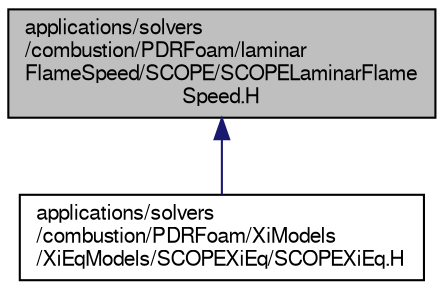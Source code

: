 digraph "applications/solvers/combustion/PDRFoam/laminarFlameSpeed/SCOPE/SCOPELaminarFlameSpeed.H"
{
  bgcolor="transparent";
  edge [fontname="FreeSans",fontsize="10",labelfontname="FreeSans",labelfontsize="10"];
  node [fontname="FreeSans",fontsize="10",shape=record];
  Node1 [label="applications/solvers\l/combustion/PDRFoam/laminar\lFlameSpeed/SCOPE/SCOPELaminarFlame\lSpeed.H",height=0.2,width=0.4,color="black", fillcolor="grey75", style="filled" fontcolor="black"];
  Node1 -> Node2 [dir="back",color="midnightblue",fontsize="10",style="solid",fontname="FreeSans"];
  Node2 [label="applications/solvers\l/combustion/PDRFoam/XiModels\l/XiEqModels/SCOPEXiEq/SCOPEXiEq.H",height=0.2,width=0.4,color="black",URL="$a03001.html"];
}
